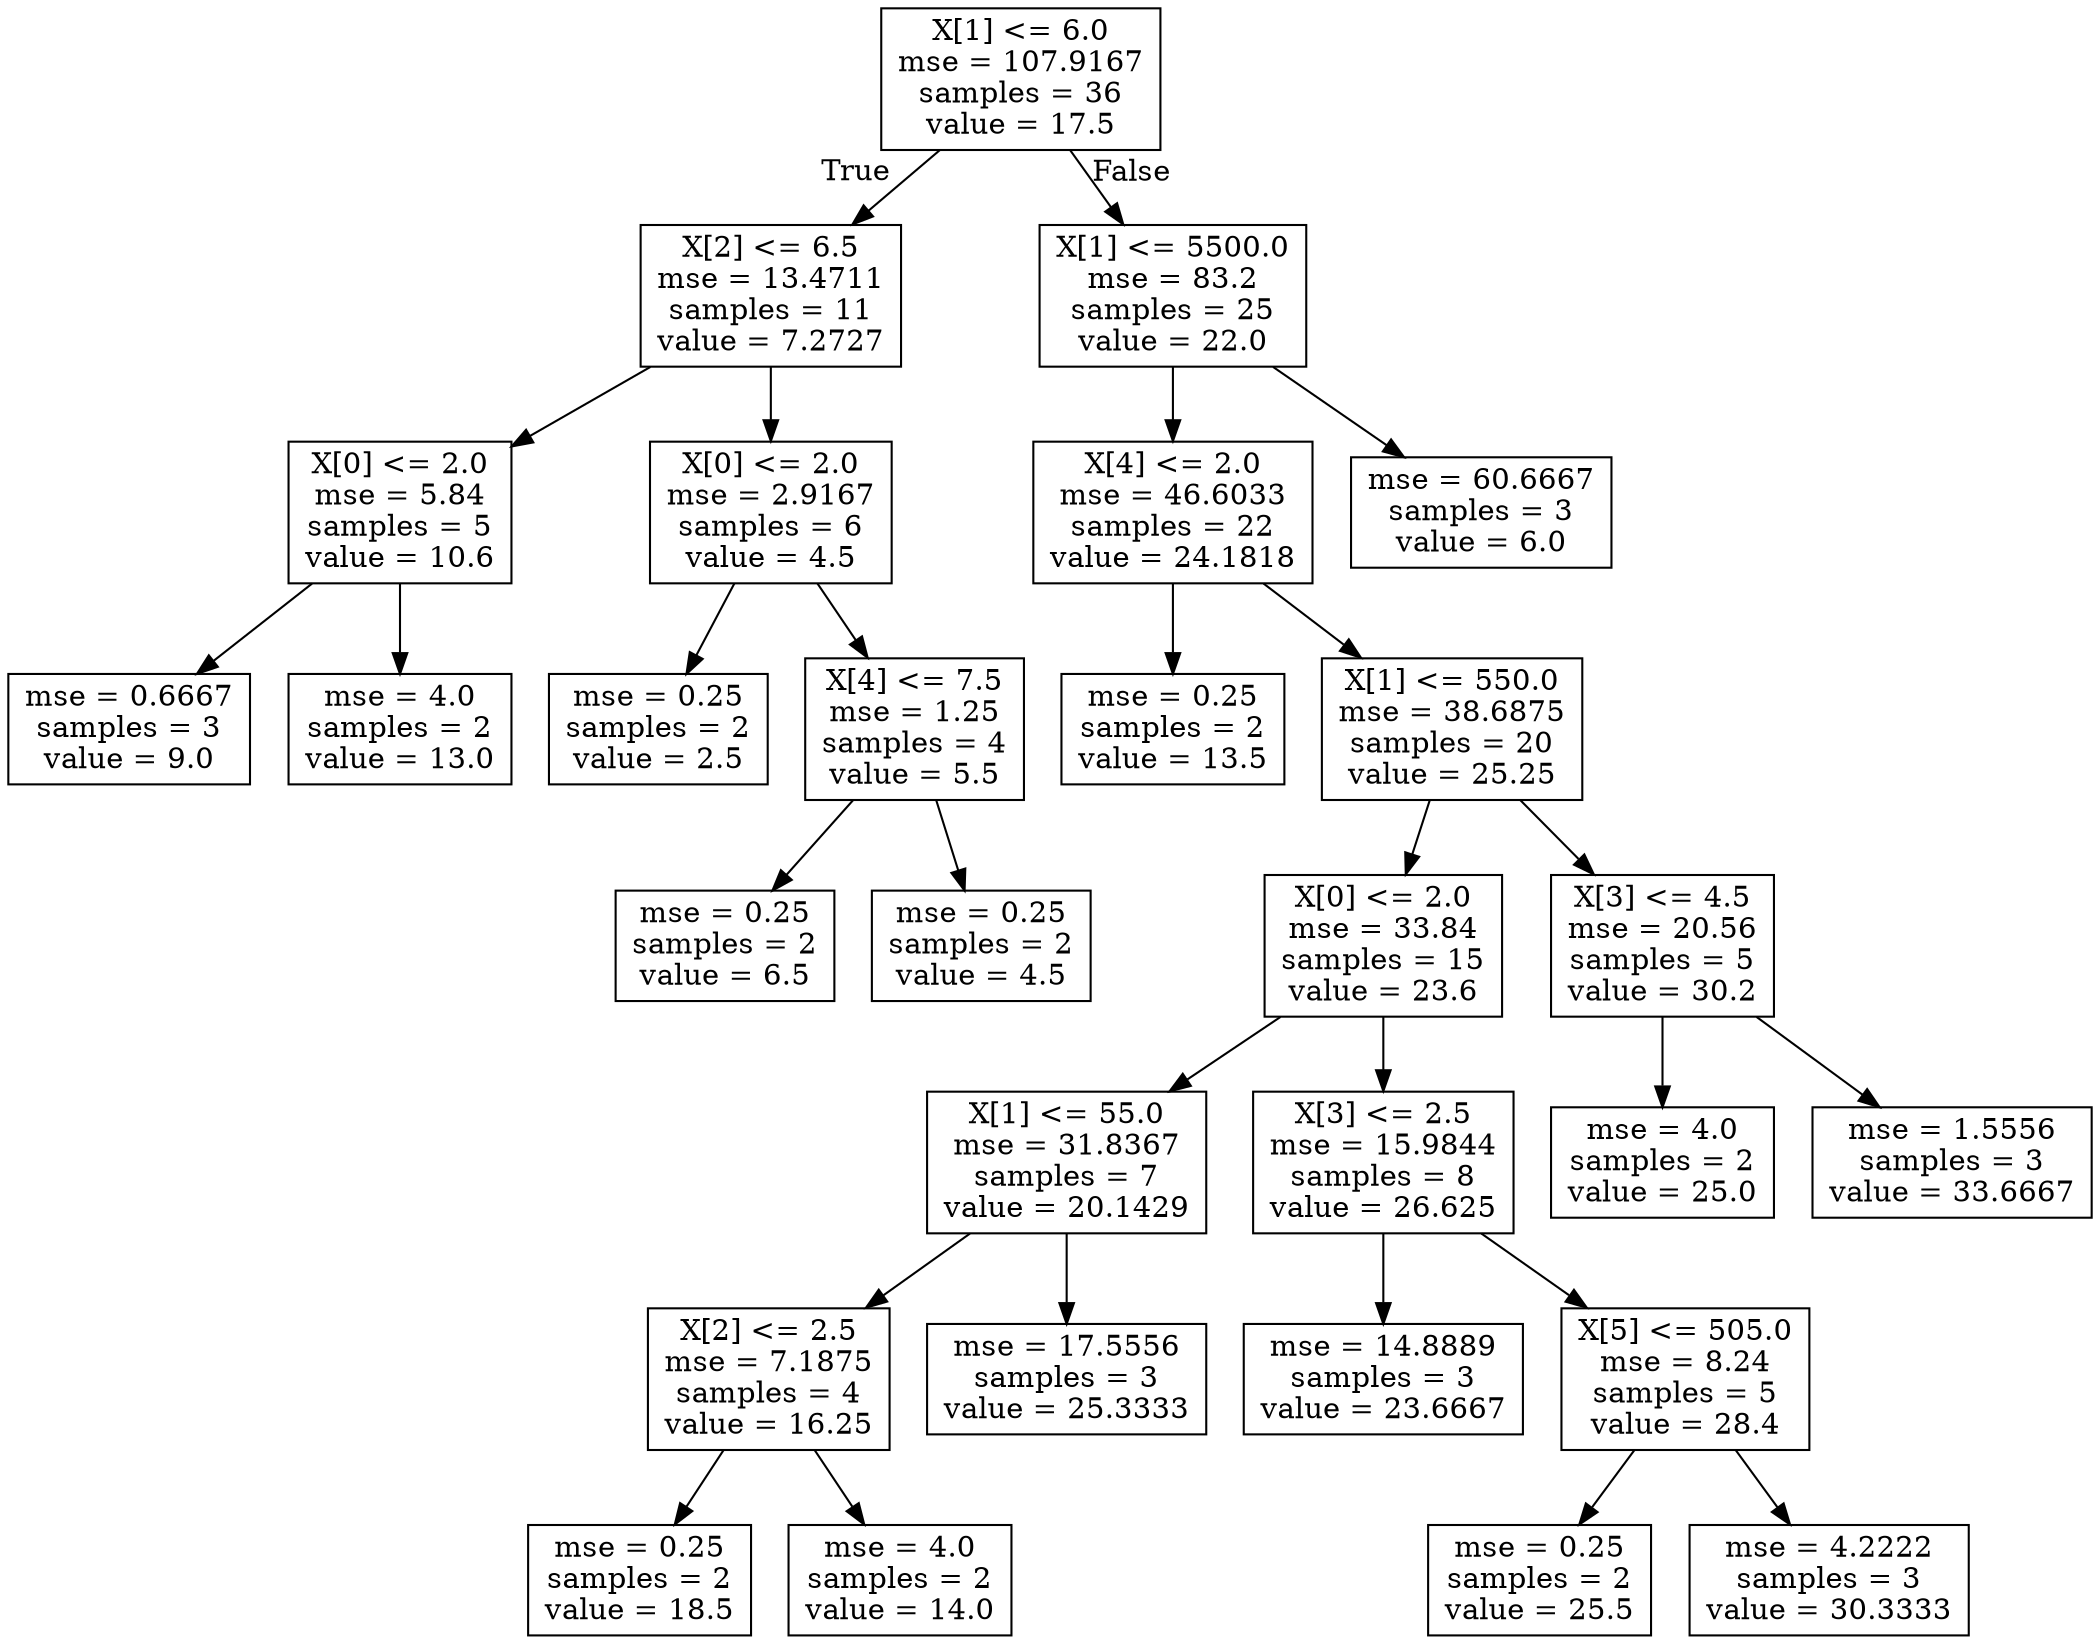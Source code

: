 digraph Tree {
node [shape=box] ;
0 [label="X[1] <= 6.0\nmse = 107.9167\nsamples = 36\nvalue = 17.5"] ;
1 [label="X[2] <= 6.5\nmse = 13.4711\nsamples = 11\nvalue = 7.2727"] ;
0 -> 1 [labeldistance=2.5, labelangle=45, headlabel="True"] ;
2 [label="X[0] <= 2.0\nmse = 5.84\nsamples = 5\nvalue = 10.6"] ;
1 -> 2 ;
3 [label="mse = 0.6667\nsamples = 3\nvalue = 9.0"] ;
2 -> 3 ;
4 [label="mse = 4.0\nsamples = 2\nvalue = 13.0"] ;
2 -> 4 ;
5 [label="X[0] <= 2.0\nmse = 2.9167\nsamples = 6\nvalue = 4.5"] ;
1 -> 5 ;
6 [label="mse = 0.25\nsamples = 2\nvalue = 2.5"] ;
5 -> 6 ;
7 [label="X[4] <= 7.5\nmse = 1.25\nsamples = 4\nvalue = 5.5"] ;
5 -> 7 ;
8 [label="mse = 0.25\nsamples = 2\nvalue = 6.5"] ;
7 -> 8 ;
9 [label="mse = 0.25\nsamples = 2\nvalue = 4.5"] ;
7 -> 9 ;
10 [label="X[1] <= 5500.0\nmse = 83.2\nsamples = 25\nvalue = 22.0"] ;
0 -> 10 [labeldistance=2.5, labelangle=-45, headlabel="False"] ;
11 [label="X[4] <= 2.0\nmse = 46.6033\nsamples = 22\nvalue = 24.1818"] ;
10 -> 11 ;
12 [label="mse = 0.25\nsamples = 2\nvalue = 13.5"] ;
11 -> 12 ;
13 [label="X[1] <= 550.0\nmse = 38.6875\nsamples = 20\nvalue = 25.25"] ;
11 -> 13 ;
14 [label="X[0] <= 2.0\nmse = 33.84\nsamples = 15\nvalue = 23.6"] ;
13 -> 14 ;
15 [label="X[1] <= 55.0\nmse = 31.8367\nsamples = 7\nvalue = 20.1429"] ;
14 -> 15 ;
16 [label="X[2] <= 2.5\nmse = 7.1875\nsamples = 4\nvalue = 16.25"] ;
15 -> 16 ;
17 [label="mse = 0.25\nsamples = 2\nvalue = 18.5"] ;
16 -> 17 ;
18 [label="mse = 4.0\nsamples = 2\nvalue = 14.0"] ;
16 -> 18 ;
19 [label="mse = 17.5556\nsamples = 3\nvalue = 25.3333"] ;
15 -> 19 ;
20 [label="X[3] <= 2.5\nmse = 15.9844\nsamples = 8\nvalue = 26.625"] ;
14 -> 20 ;
21 [label="mse = 14.8889\nsamples = 3\nvalue = 23.6667"] ;
20 -> 21 ;
22 [label="X[5] <= 505.0\nmse = 8.24\nsamples = 5\nvalue = 28.4"] ;
20 -> 22 ;
23 [label="mse = 0.25\nsamples = 2\nvalue = 25.5"] ;
22 -> 23 ;
24 [label="mse = 4.2222\nsamples = 3\nvalue = 30.3333"] ;
22 -> 24 ;
25 [label="X[3] <= 4.5\nmse = 20.56\nsamples = 5\nvalue = 30.2"] ;
13 -> 25 ;
26 [label="mse = 4.0\nsamples = 2\nvalue = 25.0"] ;
25 -> 26 ;
27 [label="mse = 1.5556\nsamples = 3\nvalue = 33.6667"] ;
25 -> 27 ;
28 [label="mse = 60.6667\nsamples = 3\nvalue = 6.0"] ;
10 -> 28 ;
}